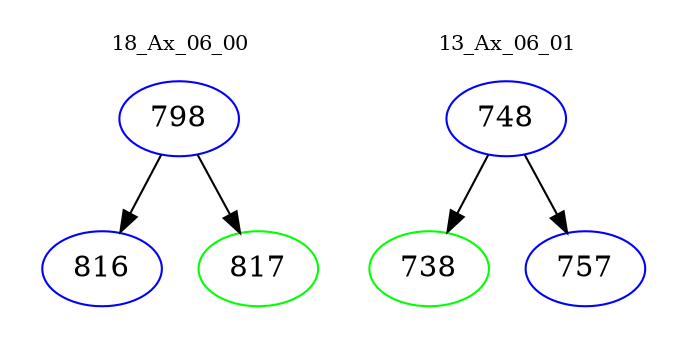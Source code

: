 digraph{
subgraph cluster_0 {
color = white
label = "18_Ax_06_00";
fontsize=10;
T0_798 [label="798", color="blue"]
T0_798 -> T0_816 [color="black"]
T0_816 [label="816", color="blue"]
T0_798 -> T0_817 [color="black"]
T0_817 [label="817", color="green"]
}
subgraph cluster_1 {
color = white
label = "13_Ax_06_01";
fontsize=10;
T1_748 [label="748", color="blue"]
T1_748 -> T1_738 [color="black"]
T1_738 [label="738", color="green"]
T1_748 -> T1_757 [color="black"]
T1_757 [label="757", color="blue"]
}
}
